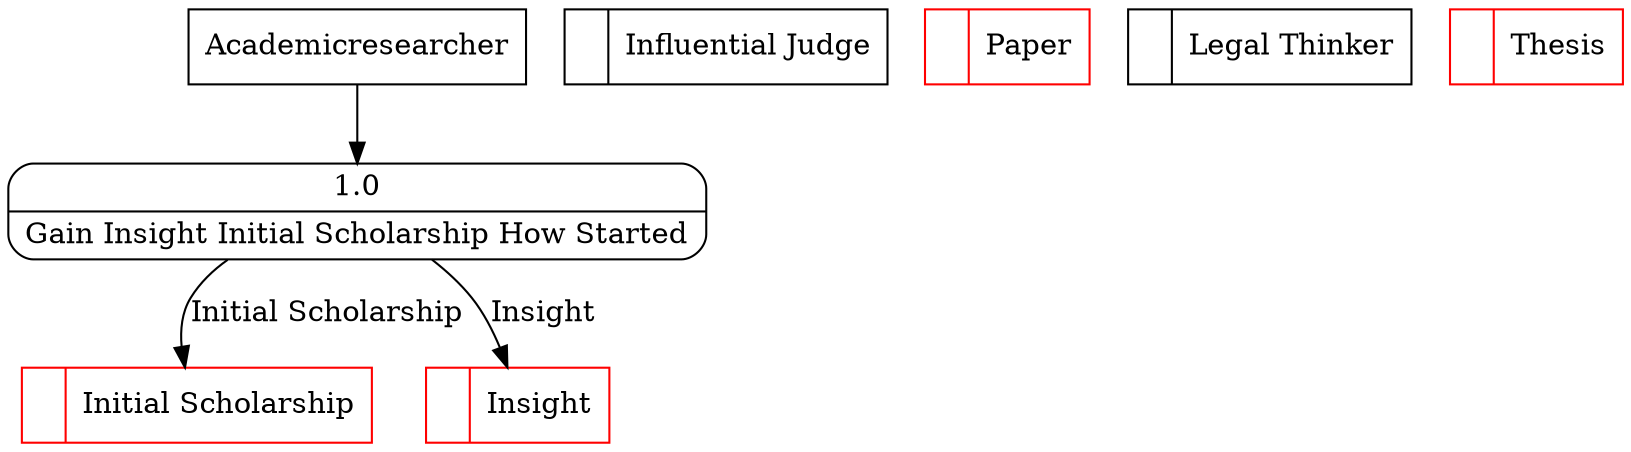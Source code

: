 digraph dfd2{ 
node[shape=record]
200 [label="<f0>  |<f1> Initial Scholarship " color=red];
201 [label="<f0>  |<f1> Influential Judge " ];
202 [label="<f0>  |<f1> Paper " color=red];
203 [label="<f0>  |<f1> Legal Thinker " ];
204 [label="<f0>  |<f1> Insight " color=red];
205 [label="<f0>  |<f1> Thesis " color=red];
206 [label="Academicresearcher" shape=box];
207 [label="{<f0> 1.0|<f1> Gain Insight Initial Scholarship How Started }" shape=Mrecord];
206 -> 207
207 -> 204 [label="Insight"]
207 -> 200 [label="Initial Scholarship"]
}